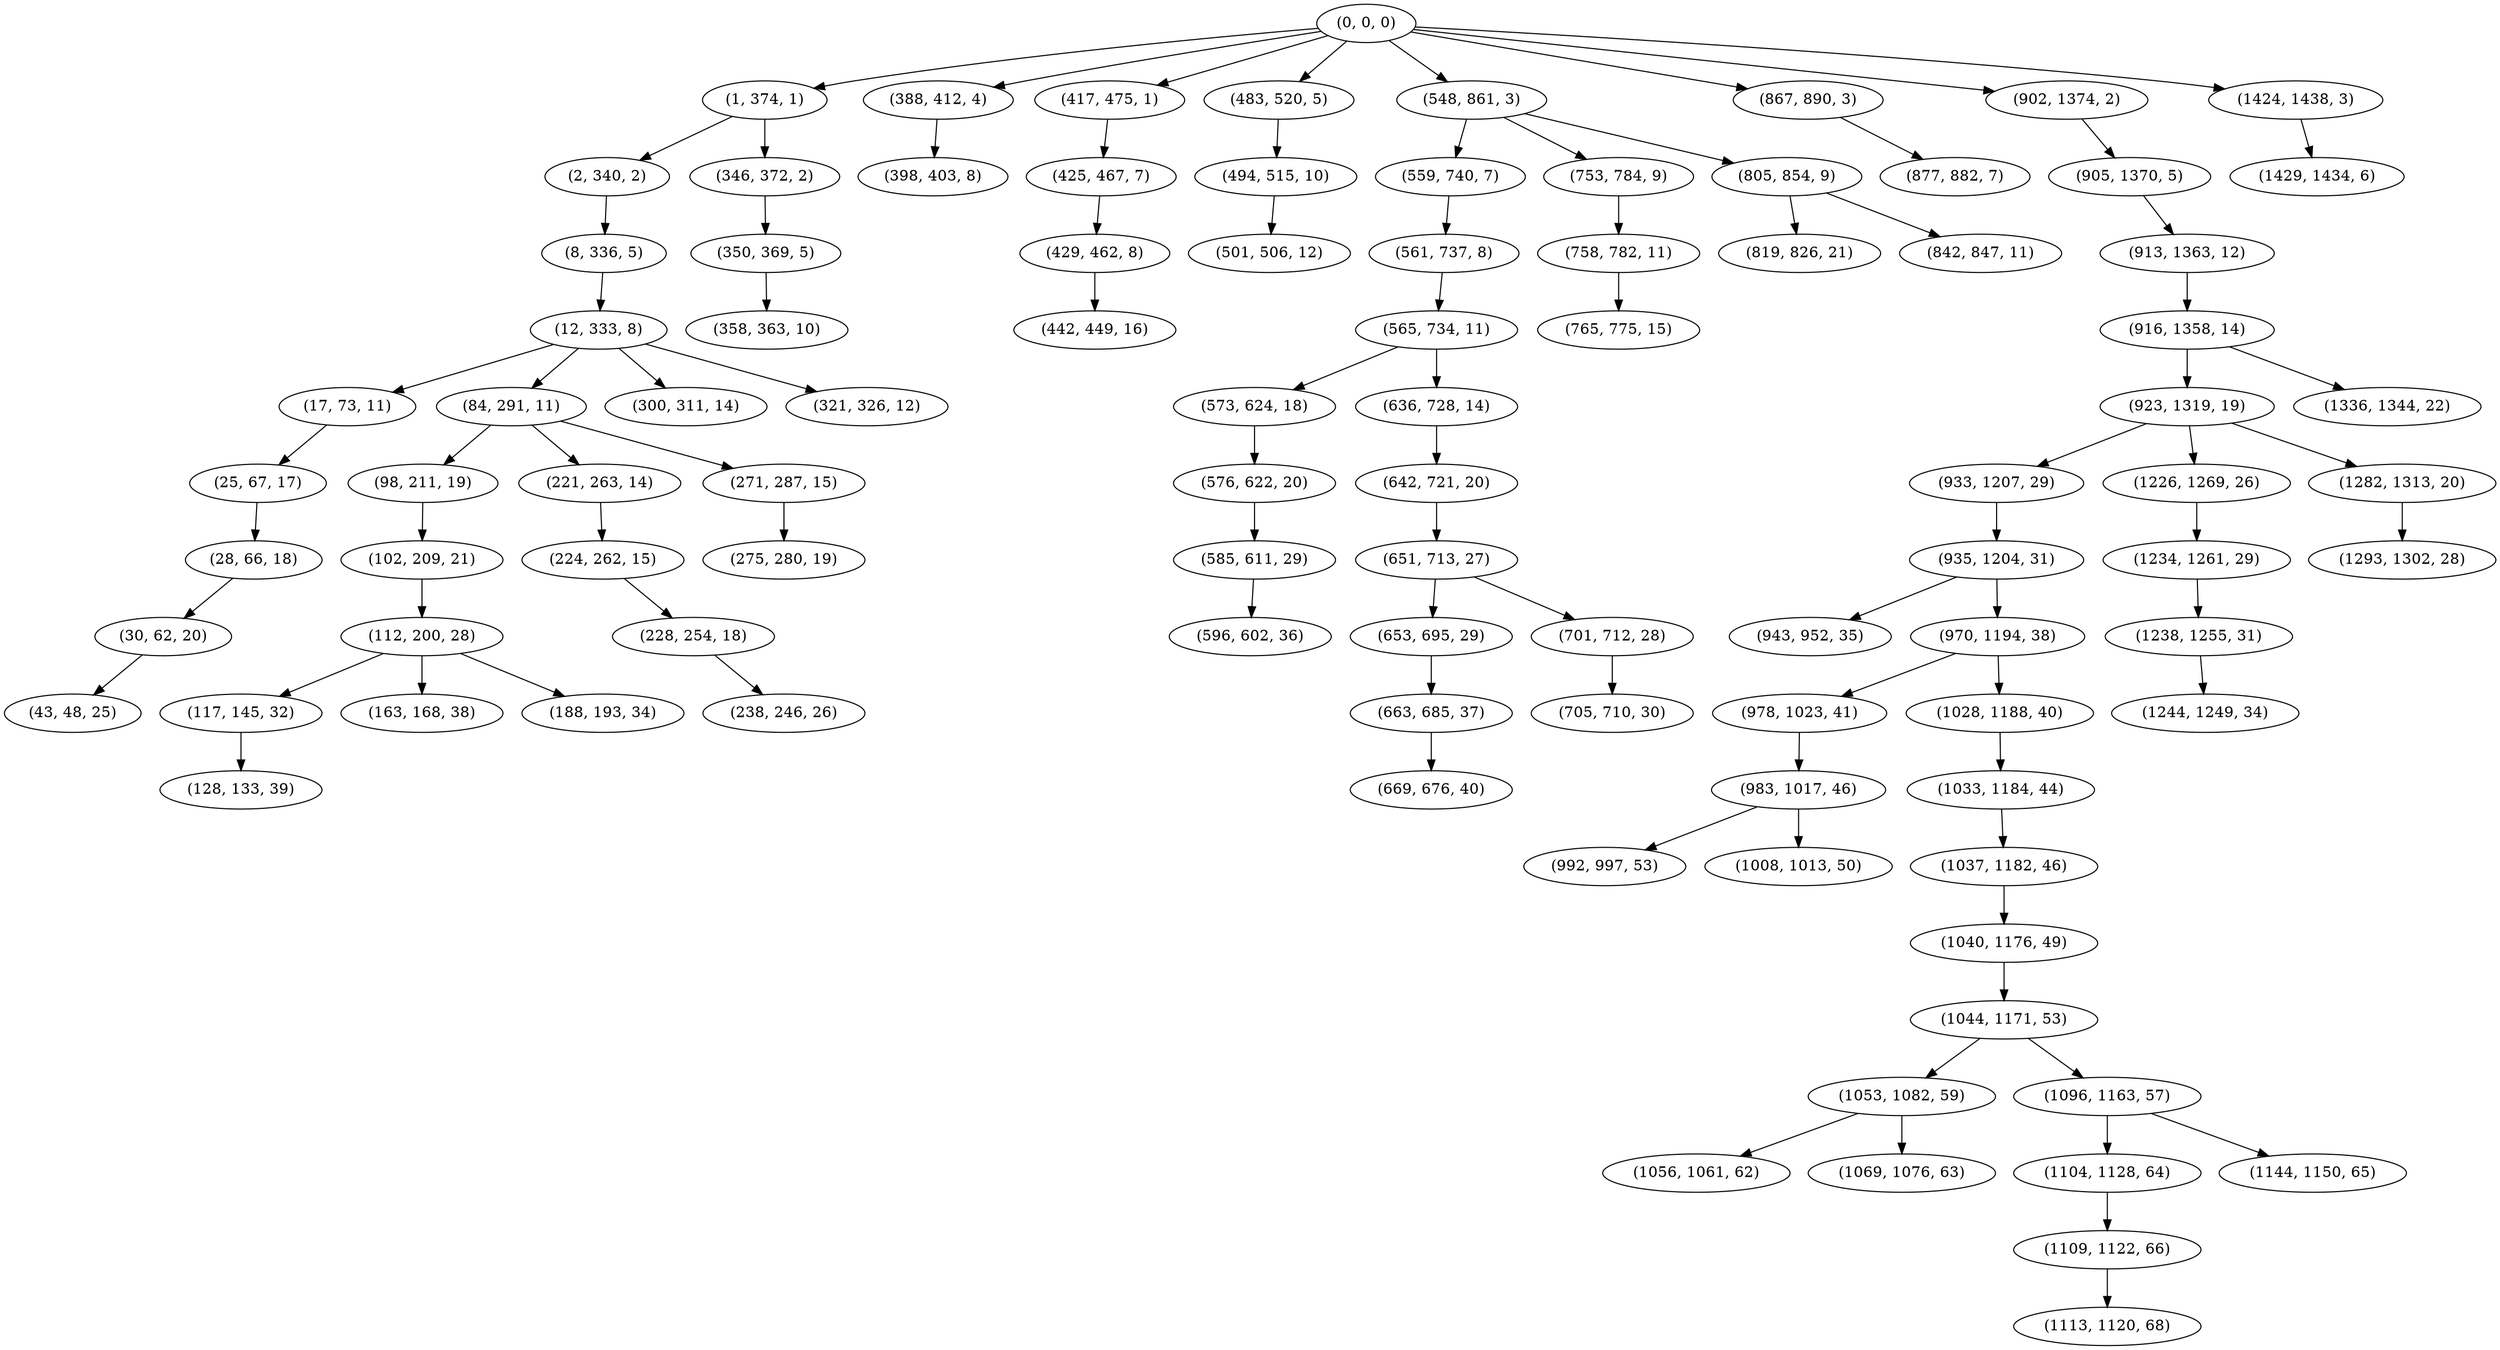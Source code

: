 digraph tree {
    "(0, 0, 0)";
    "(1, 374, 1)";
    "(2, 340, 2)";
    "(8, 336, 5)";
    "(12, 333, 8)";
    "(17, 73, 11)";
    "(25, 67, 17)";
    "(28, 66, 18)";
    "(30, 62, 20)";
    "(43, 48, 25)";
    "(84, 291, 11)";
    "(98, 211, 19)";
    "(102, 209, 21)";
    "(112, 200, 28)";
    "(117, 145, 32)";
    "(128, 133, 39)";
    "(163, 168, 38)";
    "(188, 193, 34)";
    "(221, 263, 14)";
    "(224, 262, 15)";
    "(228, 254, 18)";
    "(238, 246, 26)";
    "(271, 287, 15)";
    "(275, 280, 19)";
    "(300, 311, 14)";
    "(321, 326, 12)";
    "(346, 372, 2)";
    "(350, 369, 5)";
    "(358, 363, 10)";
    "(388, 412, 4)";
    "(398, 403, 8)";
    "(417, 475, 1)";
    "(425, 467, 7)";
    "(429, 462, 8)";
    "(442, 449, 16)";
    "(483, 520, 5)";
    "(494, 515, 10)";
    "(501, 506, 12)";
    "(548, 861, 3)";
    "(559, 740, 7)";
    "(561, 737, 8)";
    "(565, 734, 11)";
    "(573, 624, 18)";
    "(576, 622, 20)";
    "(585, 611, 29)";
    "(596, 602, 36)";
    "(636, 728, 14)";
    "(642, 721, 20)";
    "(651, 713, 27)";
    "(653, 695, 29)";
    "(663, 685, 37)";
    "(669, 676, 40)";
    "(701, 712, 28)";
    "(705, 710, 30)";
    "(753, 784, 9)";
    "(758, 782, 11)";
    "(765, 775, 15)";
    "(805, 854, 9)";
    "(819, 826, 21)";
    "(842, 847, 11)";
    "(867, 890, 3)";
    "(877, 882, 7)";
    "(902, 1374, 2)";
    "(905, 1370, 5)";
    "(913, 1363, 12)";
    "(916, 1358, 14)";
    "(923, 1319, 19)";
    "(933, 1207, 29)";
    "(935, 1204, 31)";
    "(943, 952, 35)";
    "(970, 1194, 38)";
    "(978, 1023, 41)";
    "(983, 1017, 46)";
    "(992, 997, 53)";
    "(1008, 1013, 50)";
    "(1028, 1188, 40)";
    "(1033, 1184, 44)";
    "(1037, 1182, 46)";
    "(1040, 1176, 49)";
    "(1044, 1171, 53)";
    "(1053, 1082, 59)";
    "(1056, 1061, 62)";
    "(1069, 1076, 63)";
    "(1096, 1163, 57)";
    "(1104, 1128, 64)";
    "(1109, 1122, 66)";
    "(1113, 1120, 68)";
    "(1144, 1150, 65)";
    "(1226, 1269, 26)";
    "(1234, 1261, 29)";
    "(1238, 1255, 31)";
    "(1244, 1249, 34)";
    "(1282, 1313, 20)";
    "(1293, 1302, 28)";
    "(1336, 1344, 22)";
    "(1424, 1438, 3)";
    "(1429, 1434, 6)";
    "(0, 0, 0)" -> "(1, 374, 1)";
    "(0, 0, 0)" -> "(388, 412, 4)";
    "(0, 0, 0)" -> "(417, 475, 1)";
    "(0, 0, 0)" -> "(483, 520, 5)";
    "(0, 0, 0)" -> "(548, 861, 3)";
    "(0, 0, 0)" -> "(867, 890, 3)";
    "(0, 0, 0)" -> "(902, 1374, 2)";
    "(0, 0, 0)" -> "(1424, 1438, 3)";
    "(1, 374, 1)" -> "(2, 340, 2)";
    "(1, 374, 1)" -> "(346, 372, 2)";
    "(2, 340, 2)" -> "(8, 336, 5)";
    "(8, 336, 5)" -> "(12, 333, 8)";
    "(12, 333, 8)" -> "(17, 73, 11)";
    "(12, 333, 8)" -> "(84, 291, 11)";
    "(12, 333, 8)" -> "(300, 311, 14)";
    "(12, 333, 8)" -> "(321, 326, 12)";
    "(17, 73, 11)" -> "(25, 67, 17)";
    "(25, 67, 17)" -> "(28, 66, 18)";
    "(28, 66, 18)" -> "(30, 62, 20)";
    "(30, 62, 20)" -> "(43, 48, 25)";
    "(84, 291, 11)" -> "(98, 211, 19)";
    "(84, 291, 11)" -> "(221, 263, 14)";
    "(84, 291, 11)" -> "(271, 287, 15)";
    "(98, 211, 19)" -> "(102, 209, 21)";
    "(102, 209, 21)" -> "(112, 200, 28)";
    "(112, 200, 28)" -> "(117, 145, 32)";
    "(112, 200, 28)" -> "(163, 168, 38)";
    "(112, 200, 28)" -> "(188, 193, 34)";
    "(117, 145, 32)" -> "(128, 133, 39)";
    "(221, 263, 14)" -> "(224, 262, 15)";
    "(224, 262, 15)" -> "(228, 254, 18)";
    "(228, 254, 18)" -> "(238, 246, 26)";
    "(271, 287, 15)" -> "(275, 280, 19)";
    "(346, 372, 2)" -> "(350, 369, 5)";
    "(350, 369, 5)" -> "(358, 363, 10)";
    "(388, 412, 4)" -> "(398, 403, 8)";
    "(417, 475, 1)" -> "(425, 467, 7)";
    "(425, 467, 7)" -> "(429, 462, 8)";
    "(429, 462, 8)" -> "(442, 449, 16)";
    "(483, 520, 5)" -> "(494, 515, 10)";
    "(494, 515, 10)" -> "(501, 506, 12)";
    "(548, 861, 3)" -> "(559, 740, 7)";
    "(548, 861, 3)" -> "(753, 784, 9)";
    "(548, 861, 3)" -> "(805, 854, 9)";
    "(559, 740, 7)" -> "(561, 737, 8)";
    "(561, 737, 8)" -> "(565, 734, 11)";
    "(565, 734, 11)" -> "(573, 624, 18)";
    "(565, 734, 11)" -> "(636, 728, 14)";
    "(573, 624, 18)" -> "(576, 622, 20)";
    "(576, 622, 20)" -> "(585, 611, 29)";
    "(585, 611, 29)" -> "(596, 602, 36)";
    "(636, 728, 14)" -> "(642, 721, 20)";
    "(642, 721, 20)" -> "(651, 713, 27)";
    "(651, 713, 27)" -> "(653, 695, 29)";
    "(651, 713, 27)" -> "(701, 712, 28)";
    "(653, 695, 29)" -> "(663, 685, 37)";
    "(663, 685, 37)" -> "(669, 676, 40)";
    "(701, 712, 28)" -> "(705, 710, 30)";
    "(753, 784, 9)" -> "(758, 782, 11)";
    "(758, 782, 11)" -> "(765, 775, 15)";
    "(805, 854, 9)" -> "(819, 826, 21)";
    "(805, 854, 9)" -> "(842, 847, 11)";
    "(867, 890, 3)" -> "(877, 882, 7)";
    "(902, 1374, 2)" -> "(905, 1370, 5)";
    "(905, 1370, 5)" -> "(913, 1363, 12)";
    "(913, 1363, 12)" -> "(916, 1358, 14)";
    "(916, 1358, 14)" -> "(923, 1319, 19)";
    "(916, 1358, 14)" -> "(1336, 1344, 22)";
    "(923, 1319, 19)" -> "(933, 1207, 29)";
    "(923, 1319, 19)" -> "(1226, 1269, 26)";
    "(923, 1319, 19)" -> "(1282, 1313, 20)";
    "(933, 1207, 29)" -> "(935, 1204, 31)";
    "(935, 1204, 31)" -> "(943, 952, 35)";
    "(935, 1204, 31)" -> "(970, 1194, 38)";
    "(970, 1194, 38)" -> "(978, 1023, 41)";
    "(970, 1194, 38)" -> "(1028, 1188, 40)";
    "(978, 1023, 41)" -> "(983, 1017, 46)";
    "(983, 1017, 46)" -> "(992, 997, 53)";
    "(983, 1017, 46)" -> "(1008, 1013, 50)";
    "(1028, 1188, 40)" -> "(1033, 1184, 44)";
    "(1033, 1184, 44)" -> "(1037, 1182, 46)";
    "(1037, 1182, 46)" -> "(1040, 1176, 49)";
    "(1040, 1176, 49)" -> "(1044, 1171, 53)";
    "(1044, 1171, 53)" -> "(1053, 1082, 59)";
    "(1044, 1171, 53)" -> "(1096, 1163, 57)";
    "(1053, 1082, 59)" -> "(1056, 1061, 62)";
    "(1053, 1082, 59)" -> "(1069, 1076, 63)";
    "(1096, 1163, 57)" -> "(1104, 1128, 64)";
    "(1096, 1163, 57)" -> "(1144, 1150, 65)";
    "(1104, 1128, 64)" -> "(1109, 1122, 66)";
    "(1109, 1122, 66)" -> "(1113, 1120, 68)";
    "(1226, 1269, 26)" -> "(1234, 1261, 29)";
    "(1234, 1261, 29)" -> "(1238, 1255, 31)";
    "(1238, 1255, 31)" -> "(1244, 1249, 34)";
    "(1282, 1313, 20)" -> "(1293, 1302, 28)";
    "(1424, 1438, 3)" -> "(1429, 1434, 6)";
}
